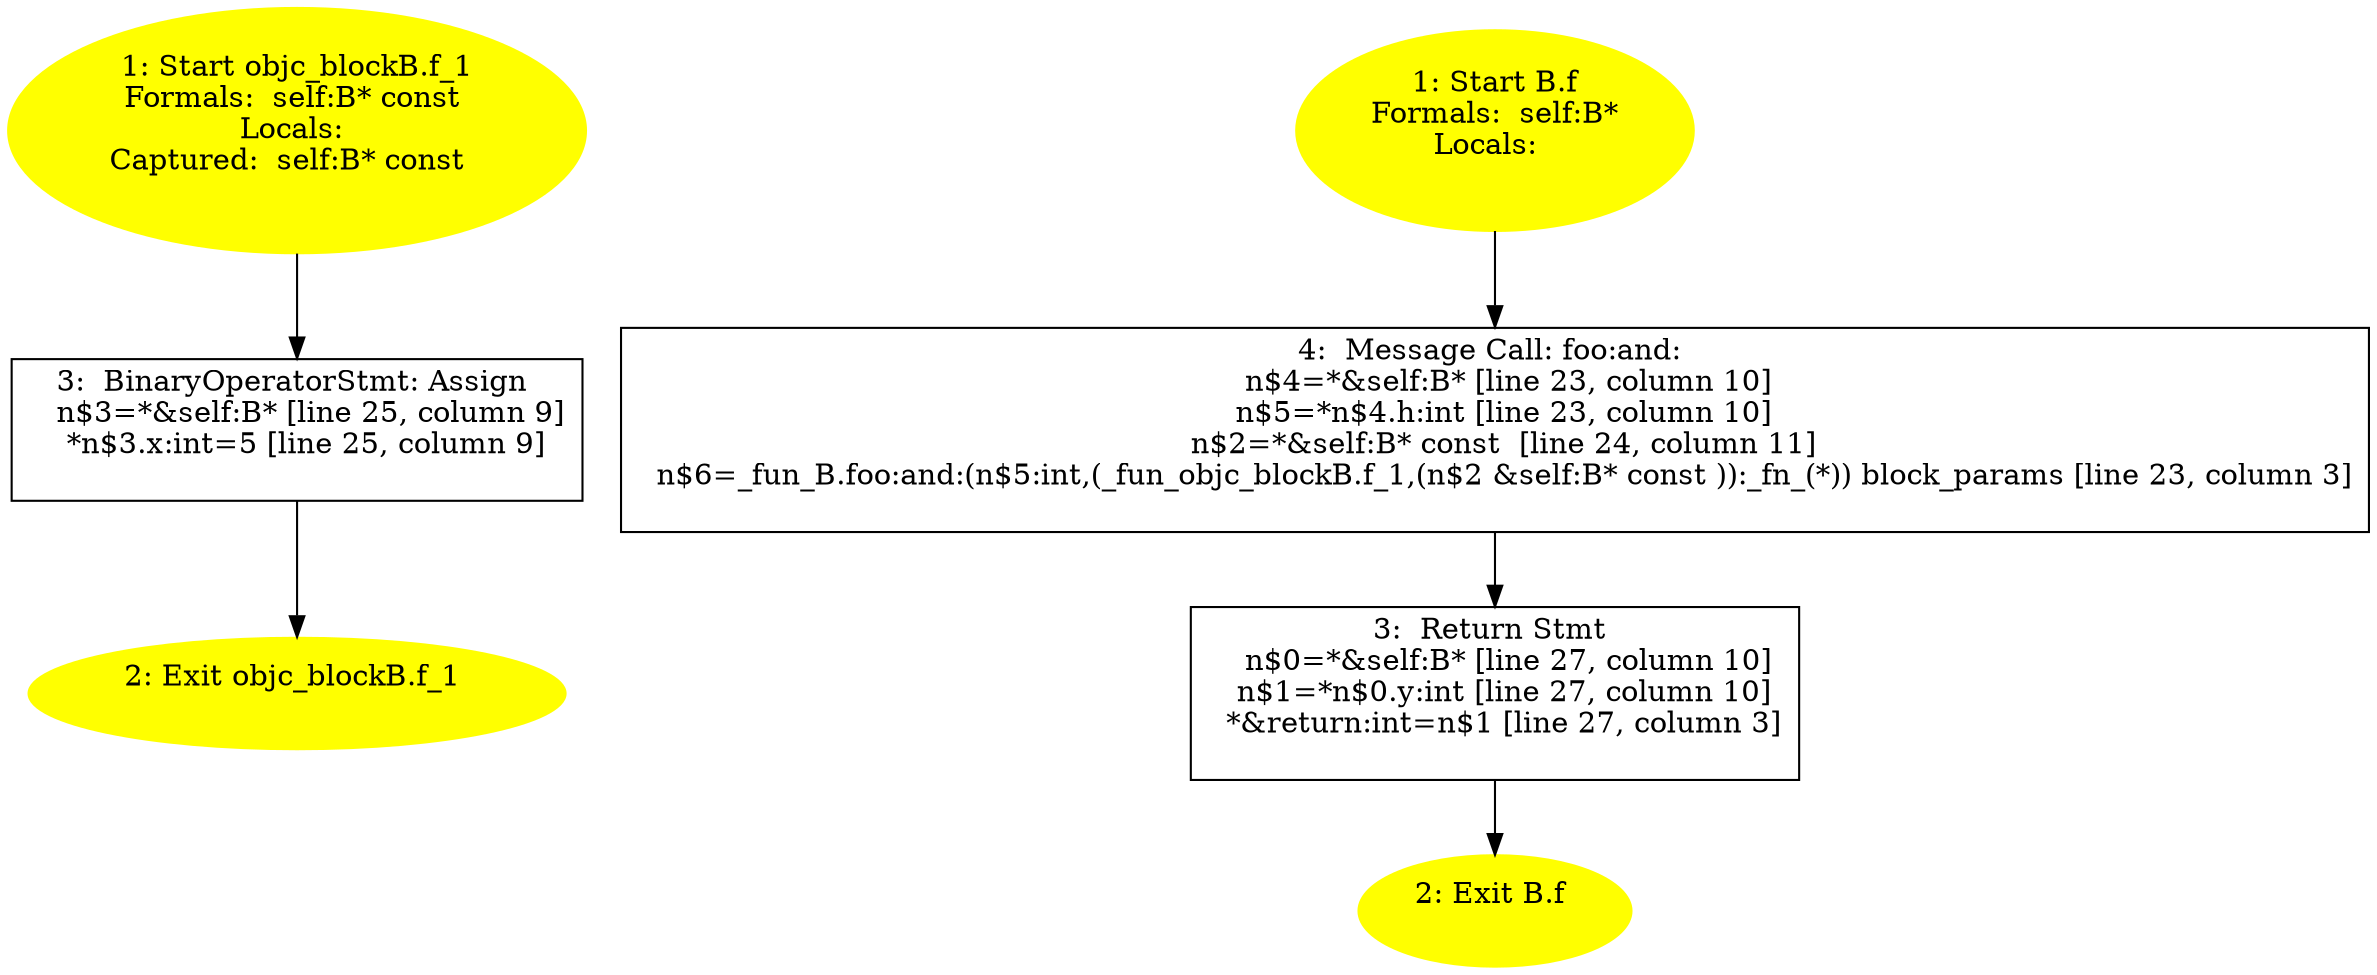 /* @generated */
digraph cfg {
"objc_blockB.f_1(class B).c1c611f4be5cea3fe56d67e34da1fffd_1" [label="1: Start objc_blockB.f_1\nFormals:  self:B* const \nLocals: \nCaptured:  self:B* const  \n  " color=yellow style=filled]
	

	 "objc_blockB.f_1(class B).c1c611f4be5cea3fe56d67e34da1fffd_1" -> "objc_blockB.f_1(class B).c1c611f4be5cea3fe56d67e34da1fffd_3" ;
"objc_blockB.f_1(class B).c1c611f4be5cea3fe56d67e34da1fffd_2" [label="2: Exit objc_blockB.f_1 \n  " color=yellow style=filled]
	

"objc_blockB.f_1(class B).c1c611f4be5cea3fe56d67e34da1fffd_3" [label="3:  BinaryOperatorStmt: Assign \n   n$3=*&self:B* [line 25, column 9]\n  *n$3.x:int=5 [line 25, column 9]\n " shape="box"]
	

	 "objc_blockB.f_1(class B).c1c611f4be5cea3fe56d67e34da1fffd_3" -> "objc_blockB.f_1(class B).c1c611f4be5cea3fe56d67e34da1fffd_2" ;
"f#B#instance.f1371ff5e7f410d3df6a2e71ff0a814e_1" [label="1: Start B.f\nFormals:  self:B*\nLocals:  \n  " color=yellow style=filled]
	

	 "f#B#instance.f1371ff5e7f410d3df6a2e71ff0a814e_1" -> "f#B#instance.f1371ff5e7f410d3df6a2e71ff0a814e_4" ;
"f#B#instance.f1371ff5e7f410d3df6a2e71ff0a814e_2" [label="2: Exit B.f \n  " color=yellow style=filled]
	

"f#B#instance.f1371ff5e7f410d3df6a2e71ff0a814e_3" [label="3:  Return Stmt \n   n$0=*&self:B* [line 27, column 10]\n  n$1=*n$0.y:int [line 27, column 10]\n  *&return:int=n$1 [line 27, column 3]\n " shape="box"]
	

	 "f#B#instance.f1371ff5e7f410d3df6a2e71ff0a814e_3" -> "f#B#instance.f1371ff5e7f410d3df6a2e71ff0a814e_2" ;
"f#B#instance.f1371ff5e7f410d3df6a2e71ff0a814e_4" [label="4:  Message Call: foo:and: \n   n$4=*&self:B* [line 23, column 10]\n  n$5=*n$4.h:int [line 23, column 10]\n  n$2=*&self:B* const  [line 24, column 11]\n  n$6=_fun_B.foo:and:(n$5:int,(_fun_objc_blockB.f_1,(n$2 &self:B* const )):_fn_(*)) block_params [line 23, column 3]\n " shape="box"]
	

	 "f#B#instance.f1371ff5e7f410d3df6a2e71ff0a814e_4" -> "f#B#instance.f1371ff5e7f410d3df6a2e71ff0a814e_3" ;
}
